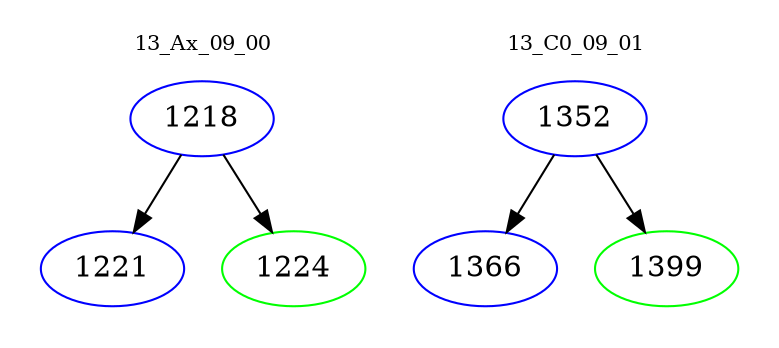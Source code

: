 digraph{
subgraph cluster_0 {
color = white
label = "13_Ax_09_00";
fontsize=10;
T0_1218 [label="1218", color="blue"]
T0_1218 -> T0_1221 [color="black"]
T0_1221 [label="1221", color="blue"]
T0_1218 -> T0_1224 [color="black"]
T0_1224 [label="1224", color="green"]
}
subgraph cluster_1 {
color = white
label = "13_C0_09_01";
fontsize=10;
T1_1352 [label="1352", color="blue"]
T1_1352 -> T1_1366 [color="black"]
T1_1366 [label="1366", color="blue"]
T1_1352 -> T1_1399 [color="black"]
T1_1399 [label="1399", color="green"]
}
}
